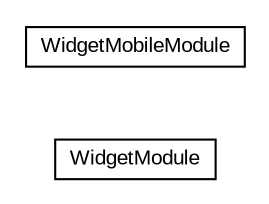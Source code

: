 #!/usr/local/bin/dot
#
# Class diagram 
# Generated by UMLGraph version R5_6-24-gf6e263 (http://www.umlgraph.org/)
#

digraph G {
	edge [fontname="arial",fontsize=10,labelfontname="arial",labelfontsize=10];
	node [fontname="arial",fontsize=10,shape=plaintext];
	nodesep=0.25;
	ranksep=0.5;
	rankdir=LR;
	// com.gwtplatform.carstore.client.application.widget.WidgetModule
	c70807 [label=<<table title="com.gwtplatform.carstore.client.application.widget.WidgetModule" border="0" cellborder="1" cellspacing="0" cellpadding="2" port="p" href="./WidgetModule.html">
		<tr><td><table border="0" cellspacing="0" cellpadding="1">
<tr><td align="center" balign="center"> WidgetModule </td></tr>
		</table></td></tr>
		</table>>, URL="./WidgetModule.html", fontname="arial", fontcolor="black", fontsize=10.0];
	// com.gwtplatform.carstore.client.application.widget.WidgetMobileModule
	c70808 [label=<<table title="com.gwtplatform.carstore.client.application.widget.WidgetMobileModule" border="0" cellborder="1" cellspacing="0" cellpadding="2" port="p" href="./WidgetMobileModule.html">
		<tr><td><table border="0" cellspacing="0" cellpadding="1">
<tr><td align="center" balign="center"> WidgetMobileModule </td></tr>
		</table></td></tr>
		</table>>, URL="./WidgetMobileModule.html", fontname="arial", fontcolor="black", fontsize=10.0];
}

